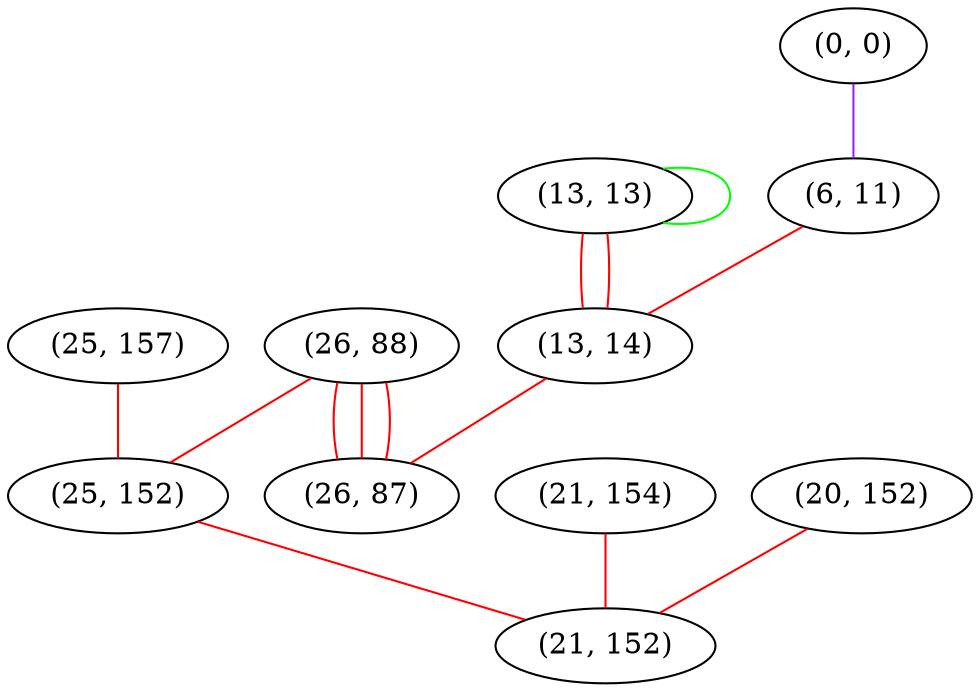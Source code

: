 graph "" {
"(26, 88)";
"(0, 0)";
"(21, 154)";
"(13, 13)";
"(25, 157)";
"(6, 11)";
"(25, 152)";
"(20, 152)";
"(13, 14)";
"(26, 87)";
"(21, 152)";
"(26, 88)" -- "(26, 87)"  [color=red, key=0, weight=1];
"(26, 88)" -- "(26, 87)"  [color=red, key=1, weight=1];
"(26, 88)" -- "(26, 87)"  [color=red, key=2, weight=1];
"(26, 88)" -- "(25, 152)"  [color=red, key=0, weight=1];
"(0, 0)" -- "(6, 11)"  [color=purple, key=0, weight=4];
"(21, 154)" -- "(21, 152)"  [color=red, key=0, weight=1];
"(13, 13)" -- "(13, 14)"  [color=red, key=0, weight=1];
"(13, 13)" -- "(13, 14)"  [color=red, key=1, weight=1];
"(13, 13)" -- "(13, 13)"  [color=green, key=0, weight=2];
"(25, 157)" -- "(25, 152)"  [color=red, key=0, weight=1];
"(6, 11)" -- "(13, 14)"  [color=red, key=0, weight=1];
"(25, 152)" -- "(21, 152)"  [color=red, key=0, weight=1];
"(20, 152)" -- "(21, 152)"  [color=red, key=0, weight=1];
"(13, 14)" -- "(26, 87)"  [color=red, key=0, weight=1];
}
